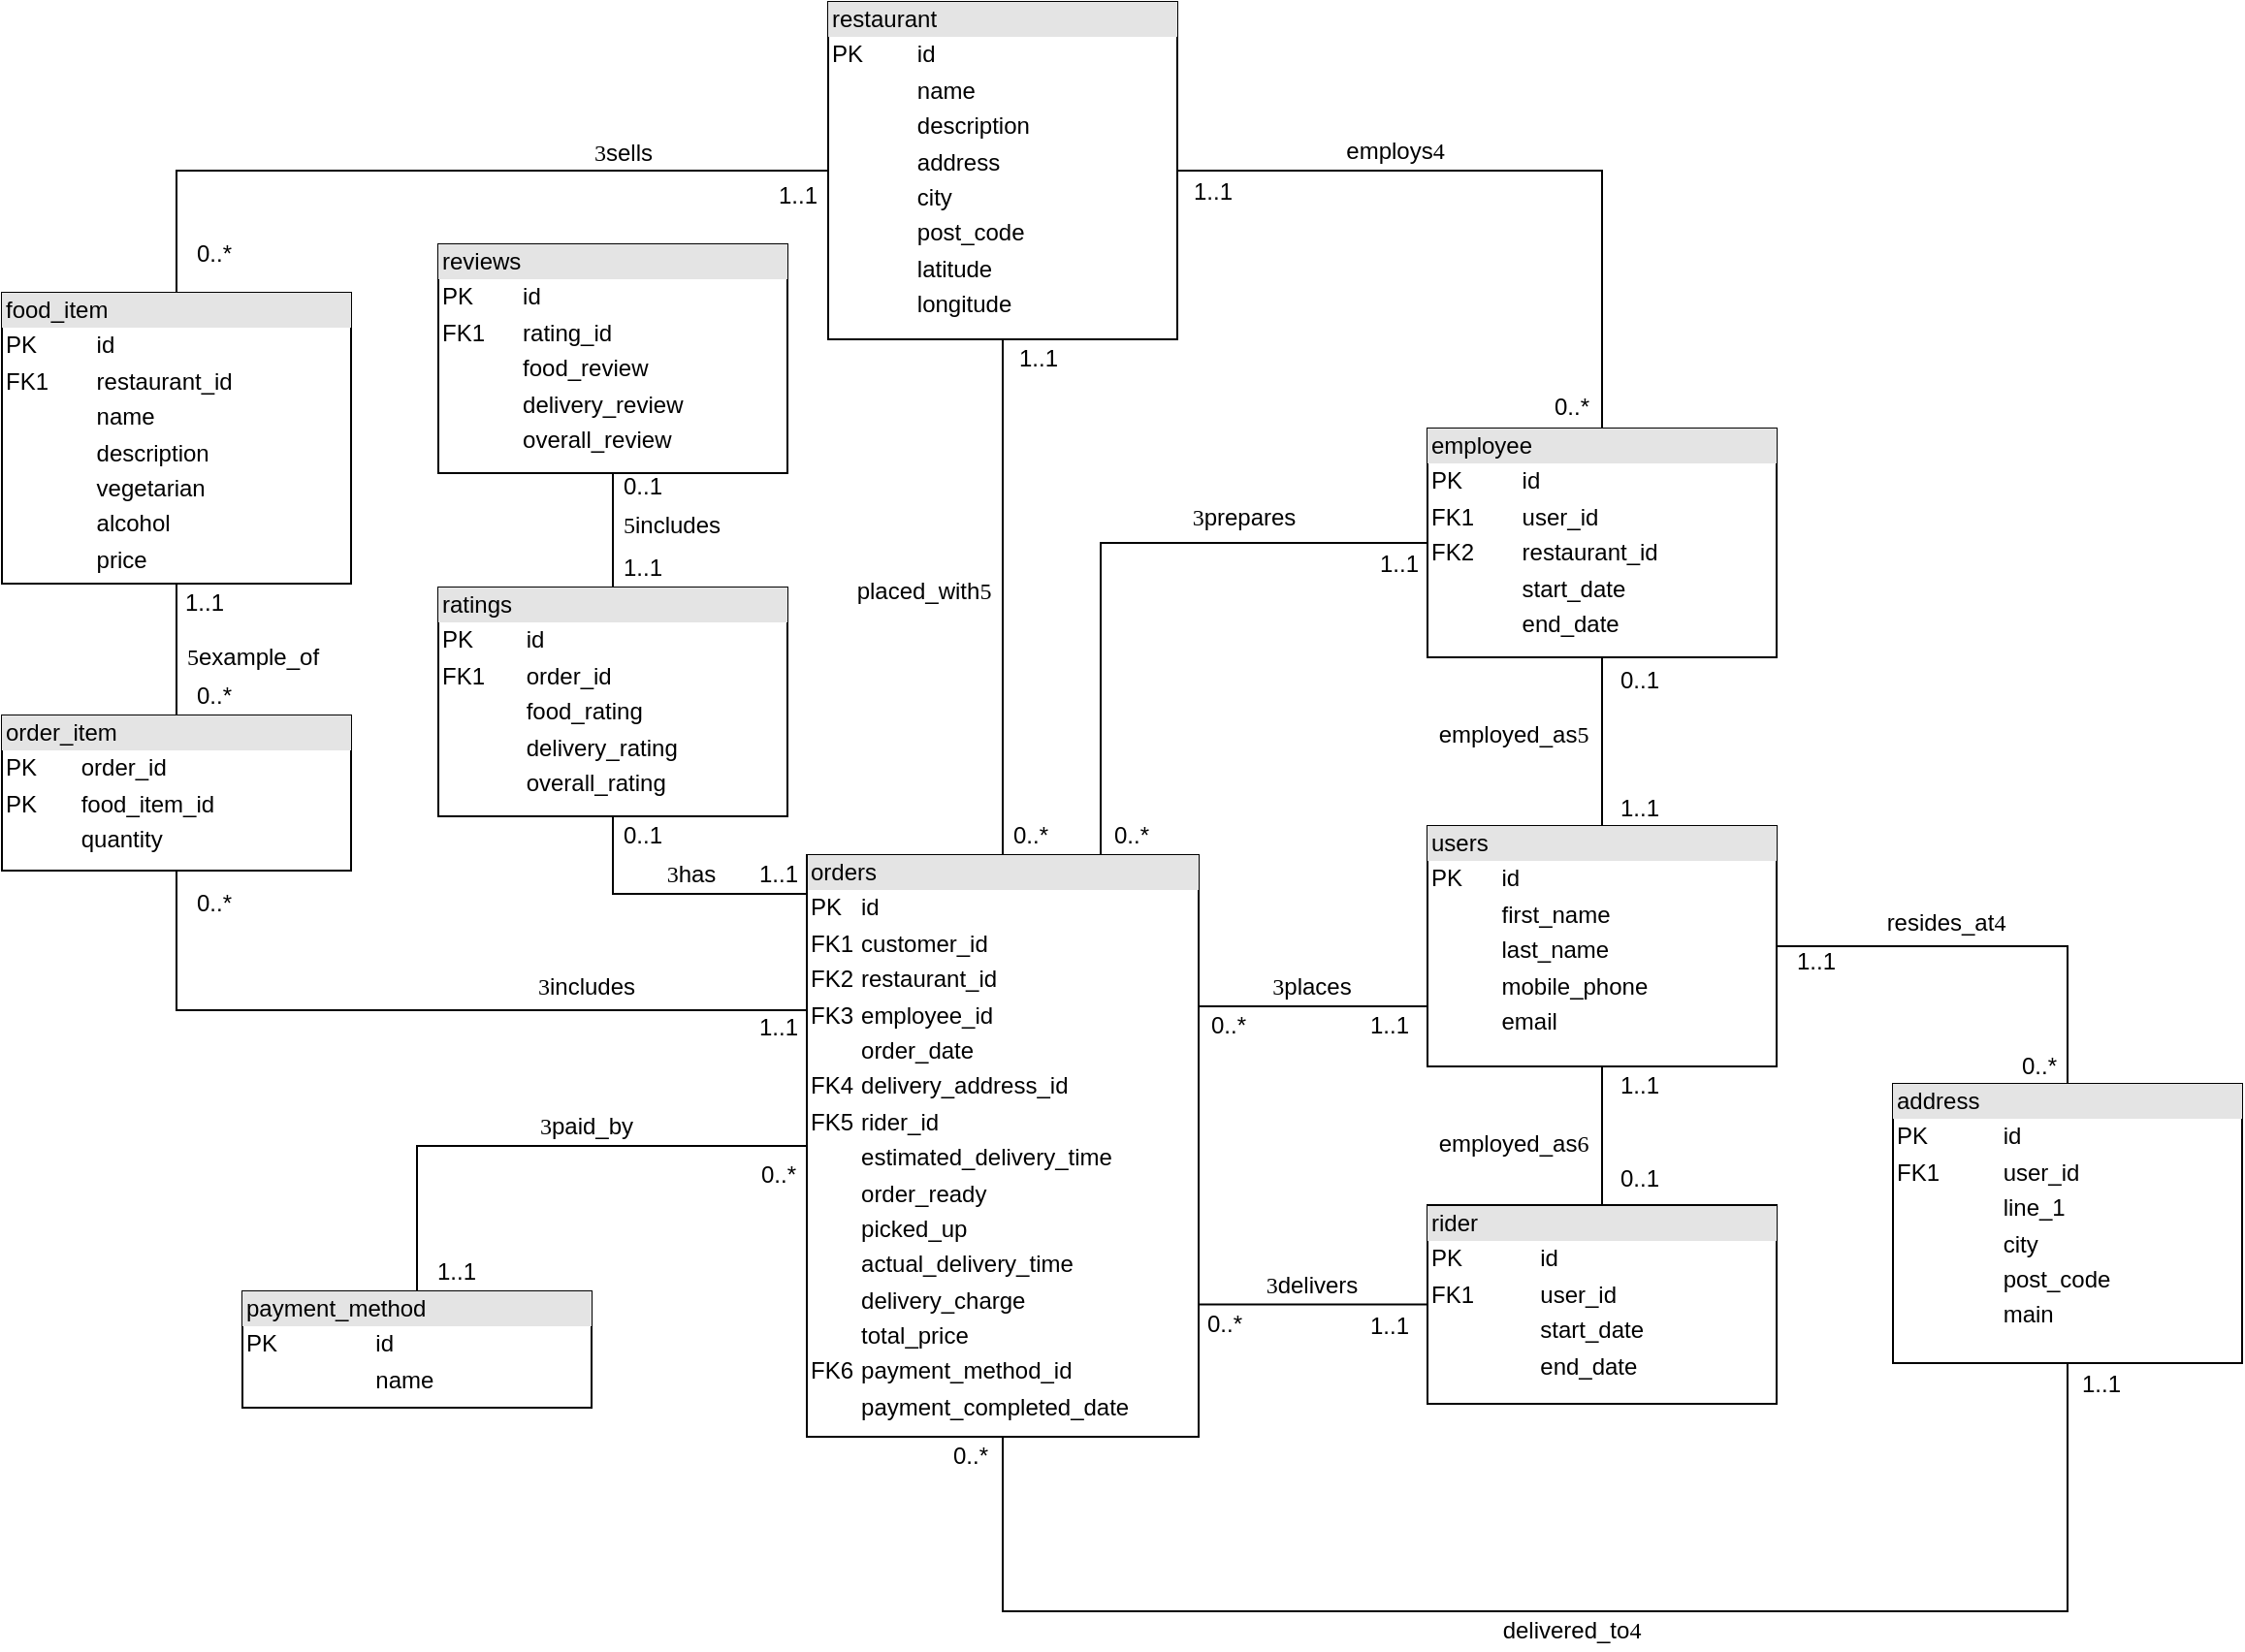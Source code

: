 <mxfile version="15.8.4" type="device"><diagram id="LiNIcGG7vi-R6KRjWbaM" name="Page-1"><mxGraphModel dx="1730" dy="912" grid="1" gridSize="10" guides="1" tooltips="1" connect="1" arrows="1" fold="1" page="1" pageScale="1" pageWidth="1654" pageHeight="1169" background="#FFFFFF" math="0" shadow="0"><root><mxCell id="0"/><mxCell id="1" parent="0"/><mxCell id="oj5eUiFSTLgbZI-L2dRr-13" style="edgeStyle=orthogonalEdgeStyle;rounded=0;orthogonalLoop=1;jettySize=auto;html=1;endArrow=none;endFill=0;" parent="1" source="oj5eUiFSTLgbZI-L2dRr-1" target="oj5eUiFSTLgbZI-L2dRr-4" edge="1"><mxGeometry relative="1" as="geometry"/></mxCell><mxCell id="oj5eUiFSTLgbZI-L2dRr-1" value="&lt;div style=&quot;box-sizing: border-box ; width: 100% ; background: #e4e4e4 ; padding: 2px&quot;&gt;food_item&lt;/div&gt;&lt;table style=&quot;width: 100% ; font-size: 1em&quot; cellpadding=&quot;2&quot; cellspacing=&quot;0&quot;&gt;&lt;tbody&gt;&lt;tr&gt;&lt;td&gt;PK&lt;/td&gt;&lt;td&gt;id&lt;/td&gt;&lt;/tr&gt;&lt;tr&gt;&lt;td&gt;FK1&lt;/td&gt;&lt;td&gt;restaurant_id&lt;/td&gt;&lt;/tr&gt;&lt;tr&gt;&lt;td&gt;&lt;/td&gt;&lt;td&gt;name&lt;/td&gt;&lt;/tr&gt;&lt;tr&gt;&lt;td&gt;&lt;br&gt;&lt;/td&gt;&lt;td&gt;description&lt;/td&gt;&lt;/tr&gt;&lt;tr&gt;&lt;td&gt;&lt;br&gt;&lt;/td&gt;&lt;td&gt;vegetarian&lt;/td&gt;&lt;/tr&gt;&lt;tr&gt;&lt;td&gt;&lt;br&gt;&lt;/td&gt;&lt;td&gt;alcohol&lt;/td&gt;&lt;/tr&gt;&lt;tr&gt;&lt;td&gt;&lt;br&gt;&lt;/td&gt;&lt;td&gt;price&lt;/td&gt;&lt;/tr&gt;&lt;/tbody&gt;&lt;/table&gt;" style="verticalAlign=top;align=left;overflow=fill;html=1;" parent="1" vertex="1"><mxGeometry x="275" y="280" width="180" height="150" as="geometry"/></mxCell><mxCell id="oj5eUiFSTLgbZI-L2dRr-12" style="edgeStyle=orthogonalEdgeStyle;rounded=0;orthogonalLoop=1;jettySize=auto;html=1;entryX=0.5;entryY=0;entryDx=0;entryDy=0;endArrow=none;endFill=0;exitX=0;exitY=0.5;exitDx=0;exitDy=0;" parent="1" source="oj5eUiFSTLgbZI-L2dRr-2" target="oj5eUiFSTLgbZI-L2dRr-1" edge="1"><mxGeometry relative="1" as="geometry"/></mxCell><mxCell id="oj5eUiFSTLgbZI-L2dRr-37" style="edgeStyle=orthogonalEdgeStyle;rounded=0;orthogonalLoop=1;jettySize=auto;html=1;entryX=0.5;entryY=0;entryDx=0;entryDy=0;endArrow=none;endFill=0;exitX=0.5;exitY=1;exitDx=0;exitDy=0;" parent="1" source="oj5eUiFSTLgbZI-L2dRr-2" target="oj5eUiFSTLgbZI-L2dRr-3" edge="1"><mxGeometry relative="1" as="geometry"><mxPoint x="802" y="500" as="sourcePoint"/></mxGeometry></mxCell><mxCell id="oj5eUiFSTLgbZI-L2dRr-2" value="&lt;div style=&quot;box-sizing: border-box ; width: 100% ; background: #e4e4e4 ; padding: 2px&quot;&gt;restaurant&lt;/div&gt;&lt;table style=&quot;width: 100% ; font-size: 1em&quot; cellpadding=&quot;2&quot; cellspacing=&quot;0&quot;&gt;&lt;tbody&gt;&lt;tr&gt;&lt;td&gt;PK&lt;/td&gt;&lt;td&gt;id&lt;/td&gt;&lt;/tr&gt;&lt;tr&gt;&lt;td&gt;&lt;br&gt;&lt;/td&gt;&lt;td&gt;name&lt;/td&gt;&lt;/tr&gt;&lt;tr&gt;&lt;td&gt;&lt;br&gt;&lt;/td&gt;&lt;td&gt;description&lt;/td&gt;&lt;/tr&gt;&lt;tr&gt;&lt;td&gt;&lt;/td&gt;&lt;td&gt;address&lt;/td&gt;&lt;/tr&gt;&lt;tr&gt;&lt;td&gt;&lt;br&gt;&lt;/td&gt;&lt;td&gt;city&lt;/td&gt;&lt;/tr&gt;&lt;tr&gt;&lt;td&gt;&lt;br&gt;&lt;/td&gt;&lt;td&gt;post_code&lt;/td&gt;&lt;/tr&gt;&lt;tr&gt;&lt;td&gt;&lt;br&gt;&lt;/td&gt;&lt;td&gt;latitude&lt;/td&gt;&lt;/tr&gt;&lt;tr&gt;&lt;td&gt;&lt;br&gt;&lt;/td&gt;&lt;td&gt;longitude&lt;/td&gt;&lt;/tr&gt;&lt;/tbody&gt;&lt;/table&gt;" style="verticalAlign=top;align=left;overflow=fill;html=1;" parent="1" vertex="1"><mxGeometry x="701" y="130" width="180" height="174" as="geometry"/></mxCell><mxCell id="pr9zqEcWdwW2t6gdOxM6-2" style="edgeStyle=orthogonalEdgeStyle;rounded=0;orthogonalLoop=1;jettySize=auto;html=1;entryX=0.5;entryY=1;entryDx=0;entryDy=0;endArrow=none;endFill=0;exitX=0.5;exitY=1;exitDx=0;exitDy=0;" parent="1" source="oj5eUiFSTLgbZI-L2dRr-3" target="oj5eUiFSTLgbZI-L2dRr-11" edge="1"><mxGeometry relative="1" as="geometry"><Array as="points"><mxPoint x="791" y="960"/><mxPoint x="1340" y="960"/></Array></mxGeometry></mxCell><mxCell id="oj5eUiFSTLgbZI-L2dRr-3" value="&lt;div style=&quot;box-sizing: border-box ; width: 100% ; background: #e4e4e4 ; padding: 2px&quot;&gt;orders&lt;/div&gt;&lt;table style=&quot;width: 100% ; font-size: 1em&quot; cellpadding=&quot;2&quot; cellspacing=&quot;0&quot;&gt;&lt;tbody&gt;&lt;tr&gt;&lt;td&gt;PK&lt;/td&gt;&lt;td&gt;id&lt;/td&gt;&lt;/tr&gt;&lt;tr&gt;&lt;td&gt;FK1&lt;/td&gt;&lt;td&gt;customer_id&lt;/td&gt;&lt;/tr&gt;&lt;tr&gt;&lt;td&gt;FK2&lt;/td&gt;&lt;td&gt;restaurant_id&lt;/td&gt;&lt;/tr&gt;&lt;tr&gt;&lt;td&gt;FK3&lt;/td&gt;&lt;td&gt;employee_id&lt;/td&gt;&lt;/tr&gt;&lt;tr&gt;&lt;td&gt;&lt;br&gt;&lt;/td&gt;&lt;td&gt;order_date&lt;/td&gt;&lt;/tr&gt;&lt;tr&gt;&lt;td&gt;FK4&lt;/td&gt;&lt;td&gt;delivery_address_id&lt;/td&gt;&lt;/tr&gt;&lt;tr&gt;&lt;td&gt;FK5&lt;/td&gt;&lt;td&gt;rider_id&lt;/td&gt;&lt;/tr&gt;&lt;tr&gt;&lt;td&gt;&lt;br&gt;&lt;/td&gt;&lt;td&gt;estimated_delivery_time&lt;/td&gt;&lt;/tr&gt;&lt;tr&gt;&lt;td&gt;&lt;br&gt;&lt;/td&gt;&lt;td&gt;order_ready&lt;/td&gt;&lt;/tr&gt;&lt;tr&gt;&lt;td&gt;&lt;br&gt;&lt;/td&gt;&lt;td&gt;picked_up&lt;/td&gt;&lt;/tr&gt;&lt;tr&gt;&lt;td&gt;&lt;br&gt;&lt;/td&gt;&lt;td&gt;actual_delivery_time&lt;br&gt;&lt;/td&gt;&lt;/tr&gt;&lt;tr&gt;&lt;td&gt;&lt;br&gt;&lt;/td&gt;&lt;td&gt;delivery_charge&lt;/td&gt;&lt;/tr&gt;&lt;tr&gt;&lt;td&gt;&lt;br&gt;&lt;/td&gt;&lt;td&gt;total_price&lt;/td&gt;&lt;/tr&gt;&lt;tr&gt;&lt;td&gt;FK6&lt;/td&gt;&lt;td&gt;payment_method_id&lt;/td&gt;&lt;/tr&gt;&lt;tr&gt;&lt;td&gt;&lt;br&gt;&lt;/td&gt;&lt;td&gt;payment_completed_date&lt;br&gt;&lt;table cellpadding=&quot;2&quot; cellspacing=&quot;0&quot; style=&quot;font-size: 1em ; width: 180px&quot;&gt;&lt;tbody&gt;&lt;tr&gt;&lt;td&gt;&lt;br&gt;&lt;/td&gt;&lt;/tr&gt;&lt;/tbody&gt;&lt;/table&gt;&lt;/td&gt;&lt;/tr&gt;&lt;/tbody&gt;&lt;/table&gt;" style="verticalAlign=top;align=left;overflow=fill;html=1;" parent="1" vertex="1"><mxGeometry x="690" y="570" width="202" height="300" as="geometry"/></mxCell><mxCell id="oj5eUiFSTLgbZI-L2dRr-14" style="edgeStyle=orthogonalEdgeStyle;rounded=0;orthogonalLoop=1;jettySize=auto;html=1;entryX=0;entryY=0.25;entryDx=0;entryDy=0;endArrow=none;endFill=0;exitX=0.5;exitY=1;exitDx=0;exitDy=0;" parent="1" source="oj5eUiFSTLgbZI-L2dRr-4" target="oj5eUiFSTLgbZI-L2dRr-3" edge="1"><mxGeometry relative="1" as="geometry"><Array as="points"><mxPoint x="365" y="650"/><mxPoint x="690" y="650"/></Array></mxGeometry></mxCell><mxCell id="oj5eUiFSTLgbZI-L2dRr-4" value="&lt;div style=&quot;box-sizing: border-box ; width: 100% ; background: #e4e4e4 ; padding: 2px&quot;&gt;order_item&lt;/div&gt;&lt;table style=&quot;width: 100% ; font-size: 1em&quot; cellpadding=&quot;2&quot; cellspacing=&quot;0&quot;&gt;&lt;tbody&gt;&lt;tr&gt;&lt;td&gt;PK&lt;/td&gt;&lt;td&gt;order_id&lt;/td&gt;&lt;/tr&gt;&lt;tr&gt;&lt;td&gt;PK&lt;/td&gt;&lt;td&gt;food_item_id&lt;/td&gt;&lt;/tr&gt;&lt;tr&gt;&lt;td&gt;&lt;br&gt;&lt;/td&gt;&lt;td&gt;quantity&lt;/td&gt;&lt;/tr&gt;&lt;/tbody&gt;&lt;/table&gt;" style="verticalAlign=top;align=left;overflow=fill;html=1;" parent="1" vertex="1"><mxGeometry x="275" y="498" width="180" height="80" as="geometry"/></mxCell><mxCell id="oj5eUiFSTLgbZI-L2dRr-31" style="edgeStyle=orthogonalEdgeStyle;rounded=0;orthogonalLoop=1;jettySize=auto;html=1;entryX=1;entryY=0.75;entryDx=0;entryDy=0;endArrow=none;endFill=0;exitX=0;exitY=0.5;exitDx=0;exitDy=0;" parent="1" source="oj5eUiFSTLgbZI-L2dRr-61" target="oj5eUiFSTLgbZI-L2dRr-3" edge="1"><mxGeometry relative="1" as="geometry"><Array as="points"><mxPoint x="892" y="802"/></Array></mxGeometry></mxCell><mxCell id="oj5eUiFSTLgbZI-L2dRr-58" style="edgeStyle=orthogonalEdgeStyle;rounded=0;orthogonalLoop=1;jettySize=auto;html=1;entryX=0.5;entryY=1;entryDx=0;entryDy=0;endArrow=none;endFill=0;" parent="1" source="oj5eUiFSTLgbZI-L2dRr-10" target="oj5eUiFSTLgbZI-L2dRr-57" edge="1"><mxGeometry relative="1" as="geometry"/></mxCell><mxCell id="oj5eUiFSTLgbZI-L2dRr-62" style="edgeStyle=orthogonalEdgeStyle;rounded=0;orthogonalLoop=1;jettySize=auto;html=1;entryX=0.5;entryY=0;entryDx=0;entryDy=0;endArrow=none;endFill=0;" parent="1" source="oj5eUiFSTLgbZI-L2dRr-10" target="oj5eUiFSTLgbZI-L2dRr-61" edge="1"><mxGeometry relative="1" as="geometry"/></mxCell><mxCell id="oj5eUiFSTLgbZI-L2dRr-63" style="edgeStyle=orthogonalEdgeStyle;rounded=0;orthogonalLoop=1;jettySize=auto;html=1;entryX=1;entryY=0.25;entryDx=0;entryDy=0;endArrow=none;endFill=0;exitX=0;exitY=0.75;exitDx=0;exitDy=0;" parent="1" source="oj5eUiFSTLgbZI-L2dRr-10" target="oj5eUiFSTLgbZI-L2dRr-3" edge="1"><mxGeometry relative="1" as="geometry"><Array as="points"><mxPoint x="892" y="648"/></Array></mxGeometry></mxCell><mxCell id="oj5eUiFSTLgbZI-L2dRr-10" value="&lt;div style=&quot;box-sizing: border-box ; width: 100% ; background: #e4e4e4 ; padding: 2px&quot;&gt;users&lt;/div&gt;&lt;table style=&quot;width: 100% ; font-size: 1em&quot; cellpadding=&quot;2&quot; cellspacing=&quot;0&quot;&gt;&lt;tbody&gt;&lt;tr&gt;&lt;td&gt;PK&lt;/td&gt;&lt;td&gt;id&lt;/td&gt;&lt;/tr&gt;&lt;tr&gt;&lt;td&gt;&lt;br&gt;&lt;/td&gt;&lt;td&gt;first_name&lt;/td&gt;&lt;/tr&gt;&lt;tr&gt;&lt;td&gt;&lt;/td&gt;&lt;td&gt;last_name&lt;/td&gt;&lt;/tr&gt;&lt;tr&gt;&lt;td&gt;&lt;br&gt;&lt;/td&gt;&lt;td&gt;mobile_phone&lt;/td&gt;&lt;/tr&gt;&lt;tr&gt;&lt;td&gt;&lt;br&gt;&lt;/td&gt;&lt;td&gt;email&lt;/td&gt;&lt;/tr&gt;&lt;/tbody&gt;&lt;/table&gt;" style="verticalAlign=top;align=left;overflow=fill;html=1;" parent="1" vertex="1"><mxGeometry x="1010" y="555" width="180" height="124" as="geometry"/></mxCell><mxCell id="oj5eUiFSTLgbZI-L2dRr-29" style="edgeStyle=orthogonalEdgeStyle;rounded=0;orthogonalLoop=1;jettySize=auto;html=1;entryX=1;entryY=0.5;entryDx=0;entryDy=0;endArrow=none;endFill=0;exitX=0.5;exitY=0;exitDx=0;exitDy=0;" parent="1" source="oj5eUiFSTLgbZI-L2dRr-11" target="oj5eUiFSTLgbZI-L2dRr-10" edge="1"><mxGeometry relative="1" as="geometry"/></mxCell><mxCell id="oj5eUiFSTLgbZI-L2dRr-11" value="&lt;div style=&quot;box-sizing: border-box ; width: 100% ; background: #e4e4e4 ; padding: 2px&quot;&gt;address&lt;/div&gt;&lt;table style=&quot;width: 100% ; font-size: 1em&quot; cellpadding=&quot;2&quot; cellspacing=&quot;0&quot;&gt;&lt;tbody&gt;&lt;tr&gt;&lt;td&gt;PK&lt;/td&gt;&lt;td&gt;id&lt;/td&gt;&lt;/tr&gt;&lt;tr&gt;&lt;td&gt;FK1&lt;/td&gt;&lt;td&gt;user_id&lt;/td&gt;&lt;/tr&gt;&lt;tr&gt;&lt;td&gt;&lt;br&gt;&lt;/td&gt;&lt;td&gt;line_1&lt;/td&gt;&lt;/tr&gt;&lt;tr&gt;&lt;td&gt;&lt;br&gt;&lt;/td&gt;&lt;td&gt;city&lt;/td&gt;&lt;/tr&gt;&lt;tr&gt;&lt;td&gt;&lt;br&gt;&lt;/td&gt;&lt;td&gt;post_code&lt;/td&gt;&lt;/tr&gt;&lt;tr&gt;&lt;td&gt;&lt;br&gt;&lt;/td&gt;&lt;td&gt;main&lt;/td&gt;&lt;/tr&gt;&lt;/tbody&gt;&lt;/table&gt;" style="verticalAlign=top;align=left;overflow=fill;html=1;" parent="1" vertex="1"><mxGeometry x="1250" y="688" width="180" height="144" as="geometry"/></mxCell><mxCell id="oj5eUiFSTLgbZI-L2dRr-43" value="&lt;div style=&quot;box-sizing: border-box ; width: 100% ; background: #e4e4e4 ; padding: 2px&quot;&gt;payment_method&lt;/div&gt;&lt;table style=&quot;width: 100% ; font-size: 1em&quot; cellpadding=&quot;2&quot; cellspacing=&quot;0&quot;&gt;&lt;tbody&gt;&lt;tr&gt;&lt;td&gt;PK&lt;/td&gt;&lt;td&gt;id&lt;/td&gt;&lt;/tr&gt;&lt;tr&gt;&lt;td&gt;&lt;br&gt;&lt;/td&gt;&lt;td&gt;name&lt;/td&gt;&lt;/tr&gt;&lt;/tbody&gt;&lt;/table&gt;" style="verticalAlign=top;align=left;overflow=fill;html=1;" parent="1" vertex="1"><mxGeometry x="399" y="795" width="180" height="60" as="geometry"/></mxCell><mxCell id="oj5eUiFSTLgbZI-L2dRr-47" style="edgeStyle=orthogonalEdgeStyle;rounded=0;orthogonalLoop=1;jettySize=auto;html=1;endArrow=none;endFill=0;entryX=0;entryY=0.5;entryDx=0;entryDy=0;exitX=0.5;exitY=0;exitDx=0;exitDy=0;" parent="1" source="oj5eUiFSTLgbZI-L2dRr-43" target="oj5eUiFSTLgbZI-L2dRr-3" edge="1"><mxGeometry relative="1" as="geometry"><mxPoint x="410" y="645.5" as="sourcePoint"/></mxGeometry></mxCell><mxCell id="oj5eUiFSTLgbZI-L2dRr-50" value="&lt;font face=&quot;webdings&quot;&gt;3&lt;/font&gt;sells" style="text;html=1;align=center;verticalAlign=middle;resizable=0;points=[];autosize=1;strokeColor=none;" parent="1" vertex="1"><mxGeometry x="570" y="197.5" width="50" height="20" as="geometry"/></mxCell><mxCell id="oj5eUiFSTLgbZI-L2dRr-51" value="&lt;font face=&quot;webdings&quot;&gt;3&lt;/font&gt;includes" style="text;html=1;align=center;verticalAlign=middle;resizable=0;points=[];autosize=1;strokeColor=none;" parent="1" vertex="1"><mxGeometry x="541" y="628" width="70" height="20" as="geometry"/></mxCell><mxCell id="oj5eUiFSTLgbZI-L2dRr-52" value="&lt;span style=&quot;font-family: &amp;#34;webdings&amp;#34;&quot;&gt;5&lt;/span&gt;example_of" style="text;html=1;align=center;verticalAlign=middle;resizable=0;points=[];autosize=1;strokeColor=none;" parent="1" vertex="1"><mxGeometry x="359" y="458" width="90" height="20" as="geometry"/></mxCell><mxCell id="oj5eUiFSTLgbZI-L2dRr-53" style="edgeStyle=orthogonalEdgeStyle;rounded=0;orthogonalLoop=1;jettySize=auto;html=1;exitX=0.5;exitY=1;exitDx=0;exitDy=0;endArrow=none;endFill=0;" parent="1" source="oj5eUiFSTLgbZI-L2dRr-3" target="oj5eUiFSTLgbZI-L2dRr-3" edge="1"><mxGeometry relative="1" as="geometry"/></mxCell><mxCell id="oj5eUiFSTLgbZI-L2dRr-59" style="edgeStyle=orthogonalEdgeStyle;rounded=0;orthogonalLoop=1;jettySize=auto;html=1;entryX=1;entryY=0.5;entryDx=0;entryDy=0;endArrow=none;endFill=0;exitX=0.5;exitY=0;exitDx=0;exitDy=0;" parent="1" source="oj5eUiFSTLgbZI-L2dRr-57" target="oj5eUiFSTLgbZI-L2dRr-2" edge="1"><mxGeometry relative="1" as="geometry"/></mxCell><mxCell id="oj5eUiFSTLgbZI-L2dRr-60" style="edgeStyle=orthogonalEdgeStyle;rounded=0;orthogonalLoop=1;jettySize=auto;html=1;entryX=0.75;entryY=0;entryDx=0;entryDy=0;endArrow=none;endFill=0;exitX=0;exitY=0.5;exitDx=0;exitDy=0;" parent="1" source="oj5eUiFSTLgbZI-L2dRr-57" target="oj5eUiFSTLgbZI-L2dRr-3" edge="1"><mxGeometry relative="1" as="geometry"><Array as="points"><mxPoint x="842" y="409"/></Array></mxGeometry></mxCell><mxCell id="oj5eUiFSTLgbZI-L2dRr-57" value="&lt;div style=&quot;box-sizing: border-box ; width: 100% ; background: #e4e4e4 ; padding: 2px&quot;&gt;employee&lt;/div&gt;&lt;table style=&quot;width: 100% ; font-size: 1em&quot; cellpadding=&quot;2&quot; cellspacing=&quot;0&quot;&gt;&lt;tbody&gt;&lt;tr&gt;&lt;td&gt;PK&lt;/td&gt;&lt;td&gt;id&lt;/td&gt;&lt;/tr&gt;&lt;tr&gt;&lt;td&gt;FK1&lt;/td&gt;&lt;td&gt;user_id&lt;/td&gt;&lt;/tr&gt;&lt;tr&gt;&lt;td&gt;FK2&lt;/td&gt;&lt;td&gt;restaurant_id&lt;/td&gt;&lt;/tr&gt;&lt;tr&gt;&lt;td&gt;&lt;/td&gt;&lt;td&gt;start_date&lt;/td&gt;&lt;/tr&gt;&lt;tr&gt;&lt;td&gt;&lt;br&gt;&lt;/td&gt;&lt;td&gt;end_date&lt;/td&gt;&lt;/tr&gt;&lt;/tbody&gt;&lt;/table&gt;" style="verticalAlign=top;align=left;overflow=fill;html=1;" parent="1" vertex="1"><mxGeometry x="1010" y="350" width="180" height="118" as="geometry"/></mxCell><mxCell id="oj5eUiFSTLgbZI-L2dRr-61" value="&lt;div style=&quot;box-sizing: border-box ; width: 100% ; background: #e4e4e4 ; padding: 2px&quot;&gt;rider&lt;/div&gt;&lt;table style=&quot;width: 100% ; font-size: 1em&quot; cellpadding=&quot;2&quot; cellspacing=&quot;0&quot;&gt;&lt;tbody&gt;&lt;tr&gt;&lt;td&gt;PK&lt;/td&gt;&lt;td&gt;id&lt;/td&gt;&lt;/tr&gt;&lt;tr&gt;&lt;td&gt;FK1&lt;/td&gt;&lt;td&gt;user_id&lt;/td&gt;&lt;/tr&gt;&lt;tr&gt;&lt;td&gt;&lt;/td&gt;&lt;td&gt;start_date&lt;/td&gt;&lt;/tr&gt;&lt;tr&gt;&lt;td&gt;&lt;br&gt;&lt;/td&gt;&lt;td&gt;end_date&lt;/td&gt;&lt;/tr&gt;&lt;/tbody&gt;&lt;/table&gt;" style="verticalAlign=top;align=left;overflow=fill;html=1;" parent="1" vertex="1"><mxGeometry x="1010" y="750.5" width="180" height="102.5" as="geometry"/></mxCell><mxCell id="oj5eUiFSTLgbZI-L2dRr-67" value="employs&lt;font face=&quot;webdings&quot;&gt;4&lt;/font&gt;" style="text;html=1;align=center;verticalAlign=middle;resizable=0;points=[];autosize=1;strokeColor=none;" parent="1" vertex="1"><mxGeometry x="958" y="196.5" width="70" height="20" as="geometry"/></mxCell><mxCell id="oj5eUiFSTLgbZI-L2dRr-68" value="&lt;font face=&quot;webdings&quot;&gt;3&lt;/font&gt;prepares" style="text;html=1;align=center;verticalAlign=middle;resizable=0;points=[];autosize=1;strokeColor=none;" parent="1" vertex="1"><mxGeometry x="880" y="386" width="70" height="20" as="geometry"/></mxCell><mxCell id="oj5eUiFSTLgbZI-L2dRr-69" value="&lt;font face=&quot;webdings&quot;&gt;3&lt;/font&gt;places" style="text;html=1;align=center;verticalAlign=middle;resizable=0;points=[];autosize=1;strokeColor=none;" parent="1" vertex="1"><mxGeometry x="920" y="628" width="60" height="20" as="geometry"/></mxCell><mxCell id="oj5eUiFSTLgbZI-L2dRr-70" value="&lt;font face=&quot;webdings&quot;&gt;3&lt;/font&gt;delivers" style="text;html=1;align=center;verticalAlign=middle;resizable=0;points=[];autosize=1;strokeColor=none;" parent="1" vertex="1"><mxGeometry x="915" y="782" width="70" height="20" as="geometry"/></mxCell><mxCell id="oj5eUiFSTLgbZI-L2dRr-71" value="resides_at&lt;span style=&quot;font-family: &amp;#34;webdings&amp;#34;&quot;&gt;4&lt;/span&gt;" style="text;html=1;align=center;verticalAlign=middle;resizable=0;points=[];autosize=1;strokeColor=none;" parent="1" vertex="1"><mxGeometry x="1237" y="595" width="80" height="20" as="geometry"/></mxCell><mxCell id="oj5eUiFSTLgbZI-L2dRr-72" value="delivered_to&lt;font face=&quot;webdings&quot;&gt;4&lt;/font&gt;" style="text;html=1;align=center;verticalAlign=middle;resizable=0;points=[];autosize=1;strokeColor=none;" parent="1" vertex="1"><mxGeometry x="1039" y="960" width="90" height="20" as="geometry"/></mxCell><mxCell id="oj5eUiFSTLgbZI-L2dRr-73" value="0..*" style="text;html=1;align=center;verticalAlign=middle;resizable=0;points=[];autosize=1;strokeColor=none;" parent="1" vertex="1"><mxGeometry x="369" y="250" width="30" height="20" as="geometry"/></mxCell><mxCell id="oj5eUiFSTLgbZI-L2dRr-74" value="0..*" style="text;html=1;align=center;verticalAlign=middle;resizable=0;points=[];autosize=1;strokeColor=none;" parent="1" vertex="1"><mxGeometry x="369" y="585" width="30" height="20" as="geometry"/></mxCell><mxCell id="oj5eUiFSTLgbZI-L2dRr-75" value="0..*" style="text;html=1;align=center;verticalAlign=middle;resizable=0;points=[];autosize=1;strokeColor=none;" parent="1" vertex="1"><mxGeometry x="890" y="802" width="30" height="20" as="geometry"/></mxCell><mxCell id="oj5eUiFSTLgbZI-L2dRr-76" value="0..*" style="text;html=1;align=center;verticalAlign=middle;resizable=0;points=[];autosize=1;strokeColor=none;" parent="1" vertex="1"><mxGeometry x="759" y="870" width="30" height="20" as="geometry"/></mxCell><mxCell id="oj5eUiFSTLgbZI-L2dRr-77" value="0..*" style="text;html=1;align=center;verticalAlign=middle;resizable=0;points=[];autosize=1;strokeColor=none;" parent="1" vertex="1"><mxGeometry x="1310" y="669" width="30" height="20" as="geometry"/></mxCell><mxCell id="oj5eUiFSTLgbZI-L2dRr-78" value="0..*" style="text;html=1;align=center;verticalAlign=middle;resizable=0;points=[];autosize=1;strokeColor=none;" parent="1" vertex="1"><mxGeometry x="369" y="478" width="30" height="20" as="geometry"/></mxCell><mxCell id="oj5eUiFSTLgbZI-L2dRr-80" value="0..*" style="text;html=1;align=center;verticalAlign=middle;resizable=0;points=[];autosize=1;strokeColor=none;" parent="1" vertex="1"><mxGeometry x="892" y="648" width="30" height="20" as="geometry"/></mxCell><mxCell id="oj5eUiFSTLgbZI-L2dRr-81" value="0..*" style="text;html=1;align=center;verticalAlign=middle;resizable=0;points=[];autosize=1;strokeColor=none;" parent="1" vertex="1"><mxGeometry x="660" y="724.5" width="30" height="20" as="geometry"/></mxCell><mxCell id="oj5eUiFSTLgbZI-L2dRr-83" value="&lt;font face=&quot;webdings&quot;&gt;3&lt;/font&gt;paid_by" style="text;html=1;align=center;verticalAlign=middle;resizable=0;points=[];autosize=1;strokeColor=none;" parent="1" vertex="1"><mxGeometry x="541" y="699.5" width="70" height="20" as="geometry"/></mxCell><mxCell id="oj5eUiFSTLgbZI-L2dRr-84" value="0..*" style="text;html=1;align=center;verticalAlign=middle;resizable=0;points=[];autosize=1;strokeColor=none;" parent="1" vertex="1"><mxGeometry x="1069" y="329" width="30" height="20" as="geometry"/></mxCell><mxCell id="oj5eUiFSTLgbZI-L2dRr-85" value="1..1" style="text;html=1;align=center;verticalAlign=middle;resizable=0;points=[];autosize=1;strokeColor=none;" parent="1" vertex="1"><mxGeometry x="789" y="304" width="40" height="20" as="geometry"/></mxCell><mxCell id="oj5eUiFSTLgbZI-L2dRr-86" value="1..1" style="text;html=1;align=center;verticalAlign=middle;resizable=0;points=[];autosize=1;strokeColor=none;" parent="1" vertex="1"><mxGeometry x="879" y="217.5" width="40" height="20" as="geometry"/></mxCell><mxCell id="oj5eUiFSTLgbZI-L2dRr-88" value="1..1" style="text;html=1;align=center;verticalAlign=middle;resizable=0;points=[];autosize=1;strokeColor=none;" parent="1" vertex="1"><mxGeometry x="1190" y="615" width="40" height="20" as="geometry"/></mxCell><mxCell id="oj5eUiFSTLgbZI-L2dRr-89" value="1..1" style="text;html=1;align=center;verticalAlign=middle;resizable=0;points=[];autosize=1;strokeColor=none;" parent="1" vertex="1"><mxGeometry x="1099" y="536" width="40" height="20" as="geometry"/></mxCell><mxCell id="oj5eUiFSTLgbZI-L2dRr-90" value="1..1" style="text;html=1;align=center;verticalAlign=middle;resizable=0;points=[];autosize=1;strokeColor=none;" parent="1" vertex="1"><mxGeometry x="1099" y="679" width="40" height="20" as="geometry"/></mxCell><mxCell id="oj5eUiFSTLgbZI-L2dRr-91" value="1..1" style="text;html=1;align=center;verticalAlign=middle;resizable=0;points=[];autosize=1;strokeColor=none;" parent="1" vertex="1"><mxGeometry x="655" y="649" width="40" height="20" as="geometry"/></mxCell><mxCell id="oj5eUiFSTLgbZI-L2dRr-92" value="1..1" style="text;html=1;align=center;verticalAlign=middle;resizable=0;points=[];autosize=1;strokeColor=none;" parent="1" vertex="1"><mxGeometry x="359" y="430" width="40" height="20" as="geometry"/></mxCell><mxCell id="oj5eUiFSTLgbZI-L2dRr-94" value="1..1" style="text;html=1;align=center;verticalAlign=middle;resizable=0;points=[];autosize=1;strokeColor=none;" parent="1" vertex="1"><mxGeometry x="489" y="775" width="40" height="20" as="geometry"/></mxCell><mxCell id="oj5eUiFSTLgbZI-L2dRr-96" value="1..1" style="text;html=1;align=center;verticalAlign=middle;resizable=0;points=[];autosize=1;strokeColor=none;" parent="1" vertex="1"><mxGeometry x="665" y="220" width="40" height="20" as="geometry"/></mxCell><mxCell id="oj5eUiFSTLgbZI-L2dRr-97" value="1..1" style="text;html=1;align=center;verticalAlign=middle;resizable=0;points=[];autosize=1;strokeColor=none;" parent="1" vertex="1"><mxGeometry x="975" y="410" width="40" height="20" as="geometry"/></mxCell><mxCell id="oj5eUiFSTLgbZI-L2dRr-98" value="0..*" style="text;html=1;align=center;verticalAlign=middle;resizable=0;points=[];autosize=1;strokeColor=none;" parent="1" vertex="1"><mxGeometry x="842" y="550" width="30" height="20" as="geometry"/></mxCell><mxCell id="oj5eUiFSTLgbZI-L2dRr-99" value="0..*" style="text;html=1;align=center;verticalAlign=middle;resizable=0;points=[];autosize=1;strokeColor=none;" parent="1" vertex="1"><mxGeometry x="790" y="550" width="30" height="20" as="geometry"/></mxCell><mxCell id="oj5eUiFSTLgbZI-L2dRr-100" value="0..1" style="text;html=1;align=center;verticalAlign=middle;resizable=0;points=[];autosize=1;strokeColor=none;" parent="1" vertex="1"><mxGeometry x="1099" y="470" width="40" height="20" as="geometry"/></mxCell><mxCell id="oj5eUiFSTLgbZI-L2dRr-101" value="0..1" style="text;html=1;align=center;verticalAlign=middle;resizable=0;points=[];autosize=1;strokeColor=none;" parent="1" vertex="1"><mxGeometry x="1099" y="727" width="40" height="20" as="geometry"/></mxCell><mxCell id="oj5eUiFSTLgbZI-L2dRr-102" value="1..1" style="text;html=1;align=center;verticalAlign=middle;resizable=0;points=[];autosize=1;strokeColor=none;" parent="1" vertex="1"><mxGeometry x="1337" y="833" width="40" height="20" as="geometry"/></mxCell><mxCell id="oj5eUiFSTLgbZI-L2dRr-104" value="placed_with&lt;span style=&quot;font-family: &amp;#34;webdings&amp;#34;&quot;&gt;5&lt;/span&gt;" style="text;html=1;align=center;verticalAlign=middle;resizable=0;points=[];autosize=1;strokeColor=none;" parent="1" vertex="1"><mxGeometry x="705" y="424" width="90" height="20" as="geometry"/></mxCell><mxCell id="oj5eUiFSTLgbZI-L2dRr-105" value="employed_as&lt;span style=&quot;font-family: &amp;#34;webdings&amp;#34;&quot;&gt;5&lt;/span&gt;" style="text;html=1;align=center;verticalAlign=middle;resizable=0;points=[];autosize=1;strokeColor=none;" parent="1" vertex="1"><mxGeometry x="1004" y="498" width="100" height="20" as="geometry"/></mxCell><mxCell id="oj5eUiFSTLgbZI-L2dRr-106" value="employed_as&lt;span style=&quot;font-family: &amp;#34;webdings&amp;#34;&quot;&gt;6&lt;/span&gt;" style="text;html=1;align=center;verticalAlign=middle;resizable=0;points=[];autosize=1;strokeColor=none;" parent="1" vertex="1"><mxGeometry x="1004" y="709" width="100" height="20" as="geometry"/></mxCell><mxCell id="pr9zqEcWdwW2t6gdOxM6-3" value="1..1" style="text;html=1;align=center;verticalAlign=middle;resizable=0;points=[];autosize=1;strokeColor=none;" parent="1" vertex="1"><mxGeometry x="970" y="803" width="40" height="20" as="geometry"/></mxCell><mxCell id="pr9zqEcWdwW2t6gdOxM6-4" value="1..1" style="text;html=1;align=center;verticalAlign=middle;resizable=0;points=[];autosize=1;strokeColor=none;" parent="1" vertex="1"><mxGeometry x="970" y="648" width="40" height="20" as="geometry"/></mxCell><mxCell id="Z1yQoL6czrlm3mP24Rb3-8" style="edgeStyle=orthogonalEdgeStyle;rounded=0;orthogonalLoop=1;jettySize=auto;html=1;entryX=0;entryY=0;entryDx=0;entryDy=0;endArrow=none;endFill=0;exitX=0.5;exitY=1;exitDx=0;exitDy=0;" edge="1" parent="1" source="Z1yQoL6czrlm3mP24Rb3-23" target="oj5eUiFSTLgbZI-L2dRr-3"><mxGeometry relative="1" as="geometry"><mxPoint x="590" y="570" as="sourcePoint"/><mxPoint x="879" y="519.5" as="targetPoint"/><Array as="points"><mxPoint x="590" y="590"/><mxPoint x="690" y="590"/></Array></mxGeometry></mxCell><mxCell id="Z1yQoL6czrlm3mP24Rb3-17" style="edgeStyle=orthogonalEdgeStyle;rounded=0;orthogonalLoop=1;jettySize=auto;html=1;entryX=0.5;entryY=0;entryDx=0;entryDy=0;endArrow=none;endFill=0;exitX=0.5;exitY=1;exitDx=0;exitDy=0;" edge="1" parent="1"><mxGeometry relative="1" as="geometry"><mxPoint x="590" y="372" as="sourcePoint"/><mxPoint x="590" y="458" as="targetPoint"/><Array as="points"/></mxGeometry></mxCell><mxCell id="Z1yQoL6czrlm3mP24Rb3-23" value="&lt;div style=&quot;box-sizing: border-box ; width: 100% ; background: #e4e4e4 ; padding: 2px&quot;&gt;ratings&lt;/div&gt;&lt;table style=&quot;width: 100% ; font-size: 1em&quot; cellpadding=&quot;2&quot; cellspacing=&quot;0&quot;&gt;&lt;tbody&gt;&lt;tr&gt;&lt;td&gt;PK&lt;/td&gt;&lt;td&gt;id&lt;/td&gt;&lt;/tr&gt;&lt;tr&gt;&lt;td&gt;FK1&lt;/td&gt;&lt;td&gt;order_id&lt;/td&gt;&lt;/tr&gt;&lt;tr&gt;&lt;td&gt;&lt;br&gt;&lt;/td&gt;&lt;td&gt;food_rating&lt;/td&gt;&lt;/tr&gt;&lt;tr&gt;&lt;td&gt;&lt;br&gt;&lt;/td&gt;&lt;td&gt;delivery_rating&lt;/td&gt;&lt;/tr&gt;&lt;tr&gt;&lt;td&gt;&lt;br&gt;&lt;/td&gt;&lt;td&gt;overall_rating&lt;/td&gt;&lt;/tr&gt;&lt;/tbody&gt;&lt;/table&gt;" style="verticalAlign=top;align=left;overflow=fill;html=1;" vertex="1" parent="1"><mxGeometry x="500" y="432" width="180" height="118" as="geometry"/></mxCell><mxCell id="Z1yQoL6czrlm3mP24Rb3-24" value="&lt;div style=&quot;box-sizing: border-box ; width: 100% ; background: #e4e4e4 ; padding: 2px&quot;&gt;reviews&lt;/div&gt;&lt;table style=&quot;width: 100% ; font-size: 1em&quot; cellpadding=&quot;2&quot; cellspacing=&quot;0&quot;&gt;&lt;tbody&gt;&lt;tr&gt;&lt;td&gt;PK&lt;/td&gt;&lt;td&gt;id&lt;/td&gt;&lt;/tr&gt;&lt;tr&gt;&lt;td&gt;FK1&lt;/td&gt;&lt;td&gt;rating_id&lt;/td&gt;&lt;/tr&gt;&lt;tr&gt;&lt;td&gt;&lt;br&gt;&lt;/td&gt;&lt;td&gt;food_review&lt;/td&gt;&lt;/tr&gt;&lt;tr&gt;&lt;td&gt;&lt;br&gt;&lt;/td&gt;&lt;td&gt;delivery_review&lt;/td&gt;&lt;/tr&gt;&lt;tr&gt;&lt;td&gt;&lt;br&gt;&lt;/td&gt;&lt;td&gt;overall_review&lt;/td&gt;&lt;/tr&gt;&lt;/tbody&gt;&lt;/table&gt;" style="verticalAlign=top;align=left;overflow=fill;html=1;" vertex="1" parent="1"><mxGeometry x="500" y="255" width="180" height="118" as="geometry"/></mxCell><mxCell id="Z1yQoL6czrlm3mP24Rb3-25" value="&lt;font face=&quot;webdings&quot;&gt;3&lt;/font&gt;has" style="text;html=1;align=center;verticalAlign=middle;resizable=0;points=[];autosize=1;strokeColor=none;" vertex="1" parent="1"><mxGeometry x="605" y="570" width="50" height="20" as="geometry"/></mxCell><mxCell id="Z1yQoL6czrlm3mP24Rb3-28" value="&lt;span style=&quot;font-family: &amp;#34;webdings&amp;#34;&quot;&gt;5&lt;/span&gt;includes" style="text;html=1;align=center;verticalAlign=middle;resizable=0;points=[];autosize=1;strokeColor=none;" vertex="1" parent="1"><mxGeometry x="585" y="390" width="70" height="20" as="geometry"/></mxCell><mxCell id="Z1yQoL6czrlm3mP24Rb3-29" value="1..1" style="text;html=1;align=center;verticalAlign=middle;resizable=0;points=[];autosize=1;strokeColor=none;" vertex="1" parent="1"><mxGeometry x="585" y="412" width="40" height="20" as="geometry"/></mxCell><mxCell id="Z1yQoL6czrlm3mP24Rb3-30" value="0..1" style="text;html=1;align=center;verticalAlign=middle;resizable=0;points=[];autosize=1;strokeColor=none;" vertex="1" parent="1"><mxGeometry x="585" y="370" width="40" height="20" as="geometry"/></mxCell><mxCell id="Z1yQoL6czrlm3mP24Rb3-31" value="0..1" style="text;html=1;align=center;verticalAlign=middle;resizable=0;points=[];autosize=1;strokeColor=none;" vertex="1" parent="1"><mxGeometry x="585" y="550" width="40" height="20" as="geometry"/></mxCell><mxCell id="Z1yQoL6czrlm3mP24Rb3-32" value="1..1" style="text;html=1;align=center;verticalAlign=middle;resizable=0;points=[];autosize=1;strokeColor=none;" vertex="1" parent="1"><mxGeometry x="655" y="570" width="40" height="20" as="geometry"/></mxCell></root></mxGraphModel></diagram></mxfile>